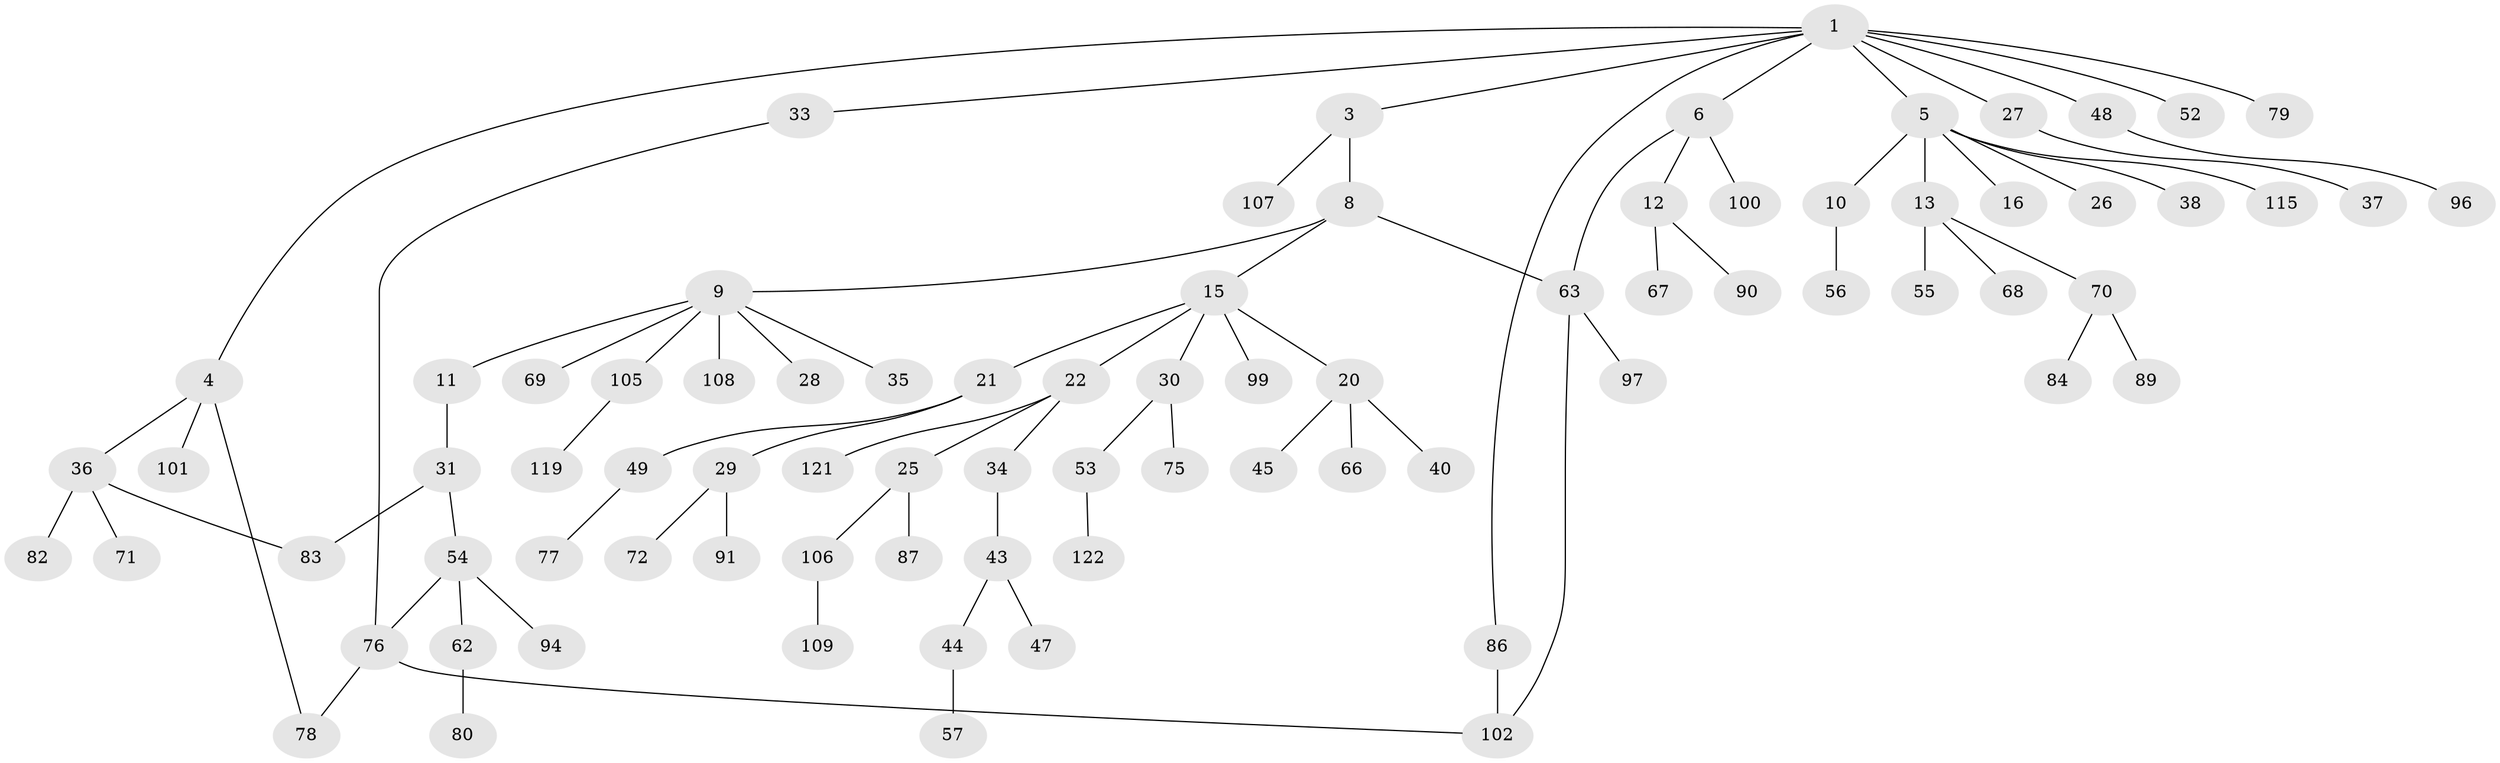 // original degree distribution, {7: 0.01639344262295082, 5: 0.00819672131147541, 3: 0.1885245901639344, 4: 0.09836065573770492, 2: 0.23770491803278687, 6: 0.00819672131147541, 1: 0.4426229508196721}
// Generated by graph-tools (version 1.1) at 2025/41/03/06/25 10:41:30]
// undirected, 81 vertices, 86 edges
graph export_dot {
graph [start="1"]
  node [color=gray90,style=filled];
  1 [super="+2"];
  3 [super="+7"];
  4;
  5 [super="+14"];
  6 [super="+60"];
  8 [super="+19"];
  9 [super="+32"];
  10 [super="+24"];
  11 [super="+39"];
  12 [super="+65"];
  13 [super="+17"];
  15 [super="+18"];
  16 [super="+42"];
  20 [super="+64"];
  21 [super="+112"];
  22 [super="+23"];
  25 [super="+41"];
  26;
  27 [super="+88"];
  28 [super="+81"];
  29 [super="+59"];
  30 [super="+74"];
  31 [super="+46"];
  33;
  34;
  35 [super="+61"];
  36 [super="+51"];
  37;
  38;
  40;
  43 [super="+104"];
  44 [super="+50"];
  45;
  47;
  48;
  49 [super="+118"];
  52 [super="+58"];
  53 [super="+111"];
  54;
  55 [super="+103"];
  56;
  57;
  62 [super="+85"];
  63 [super="+73"];
  66;
  67;
  68;
  69 [super="+116"];
  70;
  71 [super="+92"];
  72;
  75 [super="+114"];
  76 [super="+93"];
  77;
  78 [super="+110"];
  79;
  80;
  82;
  83 [super="+95"];
  84 [super="+113"];
  86 [super="+98"];
  87;
  89;
  90;
  91;
  94;
  96;
  97;
  99;
  100;
  101 [super="+120"];
  102 [super="+117"];
  105;
  106;
  107;
  108;
  109;
  115;
  119;
  121;
  122;
  1 -- 3;
  1 -- 4;
  1 -- 6;
  1 -- 27;
  1 -- 79;
  1 -- 86;
  1 -- 48;
  1 -- 33;
  1 -- 52;
  1 -- 5;
  3 -- 8;
  3 -- 107;
  4 -- 36;
  4 -- 78;
  4 -- 101;
  5 -- 10;
  5 -- 13;
  5 -- 16;
  5 -- 38;
  5 -- 115;
  5 -- 26;
  6 -- 12;
  6 -- 100;
  6 -- 63;
  8 -- 9;
  8 -- 15;
  8 -- 63;
  9 -- 11;
  9 -- 28;
  9 -- 35;
  9 -- 69;
  9 -- 108;
  9 -- 105;
  10 -- 56;
  11 -- 31;
  12 -- 67;
  12 -- 90;
  13 -- 68;
  13 -- 70;
  13 -- 55;
  15 -- 20;
  15 -- 30;
  15 -- 99;
  15 -- 21;
  15 -- 22;
  20 -- 40;
  20 -- 45;
  20 -- 66;
  21 -- 29;
  21 -- 49;
  22 -- 25;
  22 -- 121;
  22 -- 34;
  25 -- 106;
  25 -- 87;
  27 -- 37;
  29 -- 72;
  29 -- 91;
  30 -- 53;
  30 -- 75;
  31 -- 54;
  31 -- 83;
  33 -- 76;
  34 -- 43;
  36 -- 82;
  36 -- 71;
  36 -- 83;
  43 -- 44;
  43 -- 47;
  44 -- 57;
  48 -- 96;
  49 -- 77;
  53 -- 122;
  54 -- 62;
  54 -- 94;
  54 -- 76;
  62 -- 80;
  63 -- 97;
  63 -- 102;
  70 -- 84;
  70 -- 89;
  76 -- 78;
  76 -- 102;
  86 -- 102;
  105 -- 119;
  106 -- 109;
}
